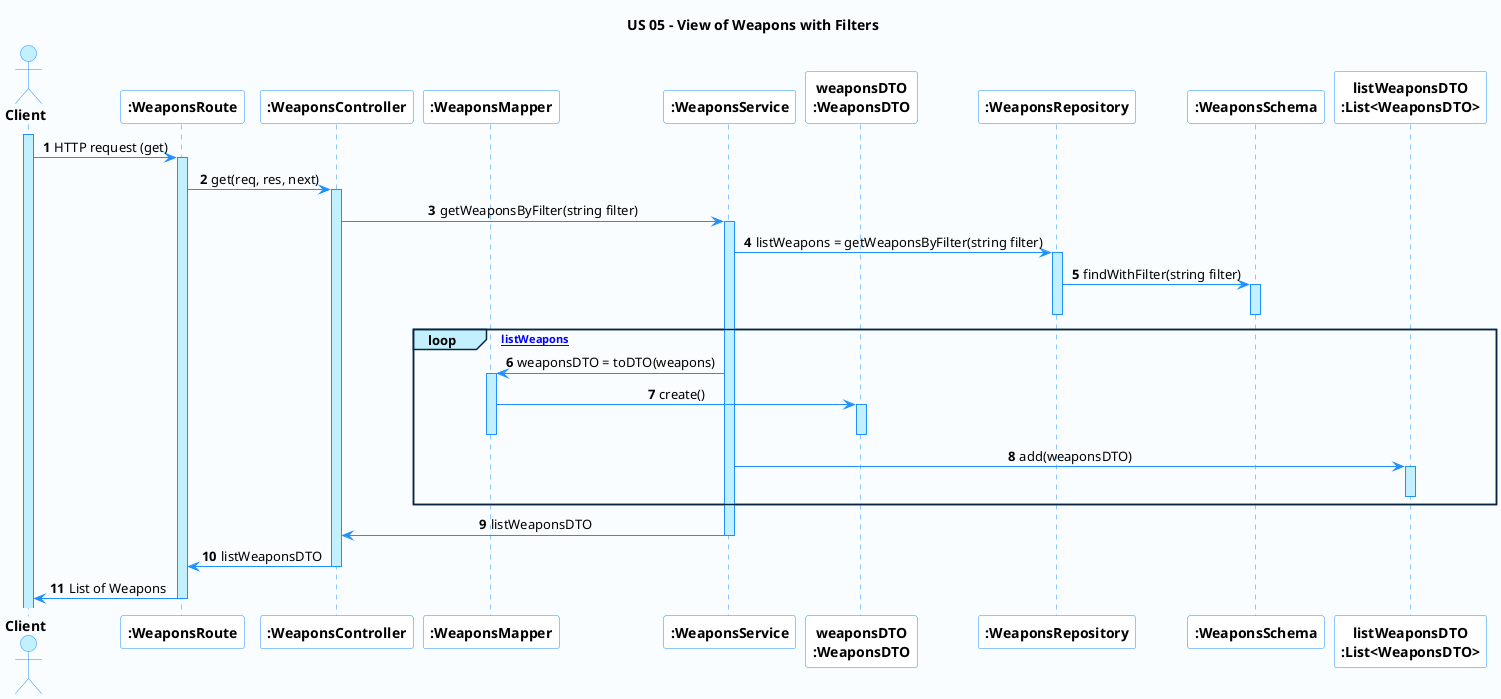 @startuml hello

'-Style----------------------------------------------------------------------------------------------------------------

autonumber

skinparam DefaultTextAlignment center

skinparam BackgroundColor #fafdff

skinparam participant {
    BackgroundColor AWS_BG_COLOR
    BorderColor AWS_BORDER_COLOR
}

skinparam sequence {
    LifeLineBorderColor DodgerBlue
    LifeLineBackgroundColor APPLICATION

    ActorBackgroundColor APPLICATION
    ActorBorderColor DodgerBlue

    BackgroundColor #FFFFFF
    ArrowColor DodgerBlue
    BorderColor DodgerBlue
    ParticipantBorderColor DodgerBlue

    GroupBorderColor #082642
    GroupBackgroundColor APPLICATION
}

'-Title----------------------------------------------------------------------------------------------------------------

title US 05 - View of Weapons with Filters

'-Actors/Participants--------------------------------------------------------------------------------------------------

actor "<b>Client" as A
participant "<b>:WeaponsRoute" as WR
participant "<b>:WeaponsController" as WC
participant "<b>:WeaponsMapper" as WM
participant "<b>:WeaponsService" as WS
participant "<b>weaponsDTO\n<b>:WeaponsDTO" as WD
participant "<b>:WeaponsRepository" as WRR
participant "<b>:WeaponsSchema" as WSC
participant "<b>listWeaponsDTO\n<b>:List<WeaponsDTO>" as LWD


'-Associations---------------------------------------------------------------------------------------------------------

activate A

A -> WR: HTTP request (get)
activate WR

WR -> WC: get(req, res, next)
activate WC

WC -> WS : getWeaponsByFilter(string filter)
activate WS
WS -> WRR : listWeapons = getWeaponsByFilter(string filter)
activate WRR
WRR -> WSC : findWithFilter(string filter)
activate WSC
deactivate WSC
deactivate WRR

loop [listWeapons]
WS -> WM : weaponsDTO = toDTO(weapons)
activate WM
WM -> WD : create()
activate WD
deactivate WD
deactivate WM
WS-> LWD : add(weaponsDTO)
activate LWD
deactivate LWD

end

WS -> WC : listWeaponsDTO
deactivate WS
WC -> WR: listWeaponsDTO
deactivate WC

WR -> A: List of Weapons
deactivate WR
'----------------------------------------------------------------------------------------------------------------------

@enduml